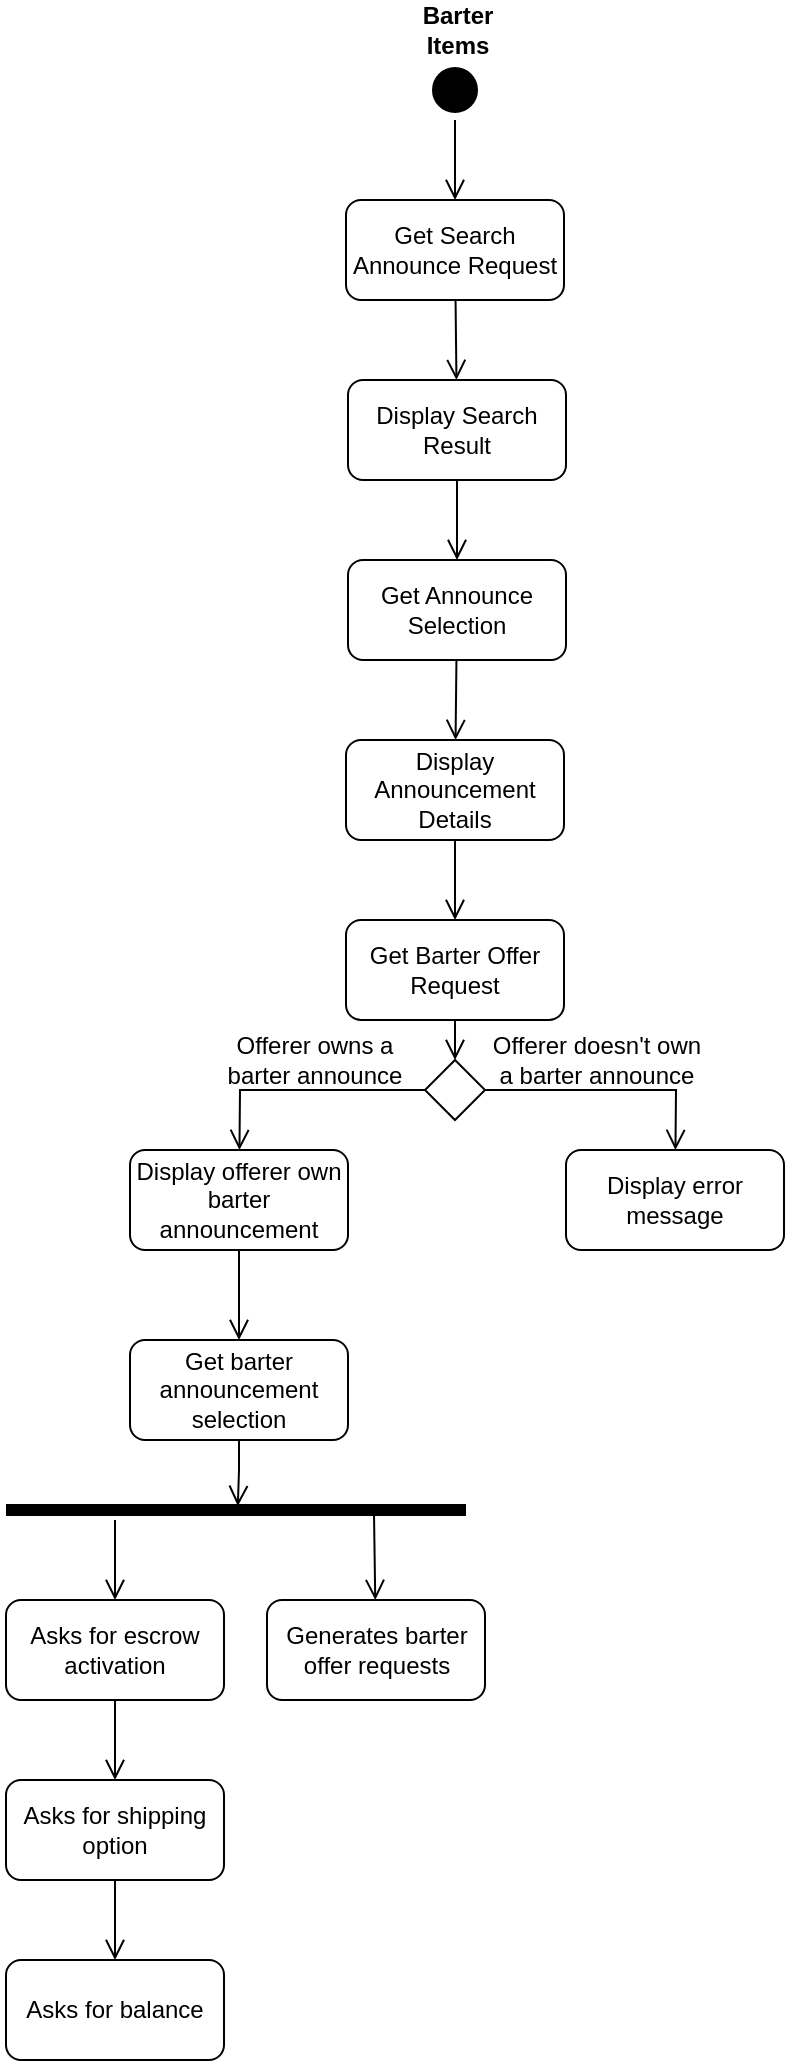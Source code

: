 <mxfile>
    <diagram id="5ac0JvytxKHdpIWxiKF2" name="Pagina-1">
        <mxGraphModel dx="543" dy="351" grid="1" gridSize="10" guides="1" tooltips="1" connect="1" arrows="1" fold="1" page="1" pageScale="1" pageWidth="827" pageHeight="1169" math="0" shadow="0">
            <root>
                <mxCell id="0"/>
                <mxCell id="1" parent="0"/>
                <mxCell id="2" value="" style="ellipse;html=1;shape=startState;fillColor=#000000;strokeColor=#000000;" vertex="1" parent="1">
                    <mxGeometry x="369.5" y="40" width="30" height="30" as="geometry"/>
                </mxCell>
                <mxCell id="3" value="" style="edgeStyle=orthogonalEdgeStyle;html=1;verticalAlign=bottom;endArrow=open;endSize=8;strokeColor=#000000;rounded=0;entryX=0.5;entryY=0;entryDx=0;entryDy=0;" edge="1" parent="1" source="2" target="4">
                    <mxGeometry relative="1" as="geometry">
                        <mxPoint x="384.5" y="130" as="targetPoint"/>
                    </mxGeometry>
                </mxCell>
                <mxCell id="4" value="Get Search Announce Request" style="rounded=1;whiteSpace=wrap;html=1;" vertex="1" parent="1">
                    <mxGeometry x="330" y="110" width="109" height="50" as="geometry"/>
                </mxCell>
                <mxCell id="5" value="&lt;b&gt;Barter Items&lt;/b&gt;" style="text;html=1;align=center;verticalAlign=middle;whiteSpace=wrap;rounded=0;" vertex="1" parent="1">
                    <mxGeometry x="355.5" y="10" width="60" height="30" as="geometry"/>
                </mxCell>
                <mxCell id="6" value="Display Search Result" style="rounded=1;whiteSpace=wrap;html=1;" vertex="1" parent="1">
                    <mxGeometry x="331" y="200" width="109" height="50" as="geometry"/>
                </mxCell>
                <mxCell id="7" value="Get Announce Selection" style="rounded=1;whiteSpace=wrap;html=1;" vertex="1" parent="1">
                    <mxGeometry x="331" y="290" width="109" height="50" as="geometry"/>
                </mxCell>
                <mxCell id="8" value="Display Announcement Details" style="rounded=1;whiteSpace=wrap;html=1;" vertex="1" parent="1">
                    <mxGeometry x="330" y="380" width="109" height="50" as="geometry"/>
                </mxCell>
                <mxCell id="9" value="Get Barter Offer Request" style="rounded=1;whiteSpace=wrap;html=1;" vertex="1" parent="1">
                    <mxGeometry x="330" y="470" width="109" height="50" as="geometry"/>
                </mxCell>
                <mxCell id="10" value="Display offerer own barter announcement" style="rounded=1;whiteSpace=wrap;html=1;" vertex="1" parent="1">
                    <mxGeometry x="222" y="585" width="109" height="50" as="geometry"/>
                </mxCell>
                <mxCell id="11" value="" style="rhombus;whiteSpace=wrap;html=1;" vertex="1" parent="1">
                    <mxGeometry x="369.5" y="540" width="30" height="30" as="geometry"/>
                </mxCell>
                <mxCell id="12" value="Display error message" style="rounded=1;whiteSpace=wrap;html=1;" vertex="1" parent="1">
                    <mxGeometry x="440" y="585" width="109" height="50" as="geometry"/>
                </mxCell>
                <mxCell id="14" value="" style="endArrow=open;html=1;exitX=1;exitY=0.5;exitDx=0;exitDy=0;rounded=0;endFill=0;endSize=8;" edge="1" parent="1" source="11" target="12">
                    <mxGeometry width="50" height="50" relative="1" as="geometry">
                        <mxPoint x="390" y="490" as="sourcePoint"/>
                        <mxPoint x="440" y="440" as="targetPoint"/>
                        <Array as="points">
                            <mxPoint x="495" y="555"/>
                        </Array>
                    </mxGeometry>
                </mxCell>
                <mxCell id="15" value="" style="endArrow=open;html=1;exitX=0;exitY=0.5;exitDx=0;exitDy=0;rounded=0;endFill=0;endSize=8;" edge="1" parent="1" source="11" target="10">
                    <mxGeometry width="50" height="50" relative="1" as="geometry">
                        <mxPoint x="390" y="490" as="sourcePoint"/>
                        <mxPoint x="380" y="690" as="targetPoint"/>
                        <Array as="points">
                            <mxPoint x="277" y="555"/>
                        </Array>
                    </mxGeometry>
                </mxCell>
                <mxCell id="16" value="" style="endArrow=open;html=1;startArrow=none;startFill=0;endFill=0;rounded=0;endSize=8;entryX=0.5;entryY=0;entryDx=0;entryDy=0;" edge="1" parent="1" source="9" target="11">
                    <mxGeometry width="50" height="50" relative="1" as="geometry">
                        <mxPoint x="600" y="320" as="sourcePoint"/>
                        <mxPoint x="600" y="400" as="targetPoint"/>
                    </mxGeometry>
                </mxCell>
                <mxCell id="17" value="Offerer doesn't own a barter announce" style="text;html=1;strokeColor=none;fillColor=none;align=center;verticalAlign=middle;whiteSpace=wrap;rounded=0;" vertex="1" parent="1">
                    <mxGeometry x="399.5" y="530" width="111" height="20" as="geometry"/>
                </mxCell>
                <mxCell id="18" value="Offerer owns a barter announce" style="text;html=1;strokeColor=none;fillColor=none;align=center;verticalAlign=middle;whiteSpace=wrap;rounded=0;" vertex="1" parent="1">
                    <mxGeometry x="258.5" y="530" width="111" height="20" as="geometry"/>
                </mxCell>
                <mxCell id="19" value="" style="html=1;verticalAlign=bottom;endArrow=open;endSize=8;strokeColor=#000000;rounded=0;" edge="1" parent="1" source="4" target="6">
                    <mxGeometry relative="1" as="geometry">
                        <mxPoint x="460" y="180" as="targetPoint"/>
                        <mxPoint x="500" y="180" as="sourcePoint"/>
                    </mxGeometry>
                </mxCell>
                <mxCell id="20" value="" style="html=1;verticalAlign=bottom;endArrow=open;endSize=8;strokeColor=#000000;rounded=0;" edge="1" parent="1" source="7" target="8">
                    <mxGeometry relative="1" as="geometry">
                        <mxPoint x="600" y="280" as="targetPoint"/>
                        <mxPoint x="600" y="240" as="sourcePoint"/>
                    </mxGeometry>
                </mxCell>
                <mxCell id="21" value="" style="html=1;verticalAlign=bottom;endArrow=open;endSize=8;strokeColor=#000000;rounded=0;" edge="1" parent="1" source="6" target="7">
                    <mxGeometry relative="1" as="geometry">
                        <mxPoint x="620" y="240" as="targetPoint"/>
                        <mxPoint x="390" y="260" as="sourcePoint"/>
                    </mxGeometry>
                </mxCell>
                <mxCell id="22" value="" style="html=1;verticalAlign=bottom;endArrow=open;endSize=8;strokeColor=#000000;rounded=0;" edge="1" parent="1" source="8" target="9">
                    <mxGeometry relative="1" as="geometry">
                        <mxPoint x="700" y="170" as="targetPoint"/>
                        <mxPoint x="700" y="130" as="sourcePoint"/>
                    </mxGeometry>
                </mxCell>
                <mxCell id="25" value="Get barter announcement selection" style="rounded=1;whiteSpace=wrap;html=1;" vertex="1" parent="1">
                    <mxGeometry x="222" y="680" width="109" height="50" as="geometry"/>
                </mxCell>
                <mxCell id="26" value="Generates barter offer requests" style="rounded=1;whiteSpace=wrap;html=1;" vertex="1" parent="1">
                    <mxGeometry x="290.5" y="810" width="109" height="50" as="geometry"/>
                </mxCell>
                <mxCell id="27" value="Asks for escrow activation" style="rounded=1;whiteSpace=wrap;html=1;" vertex="1" parent="1">
                    <mxGeometry x="160" y="810" width="109" height="50" as="geometry"/>
                </mxCell>
                <mxCell id="28" value="Asks for shipping option" style="rounded=1;whiteSpace=wrap;html=1;" vertex="1" parent="1">
                    <mxGeometry x="160" y="900" width="109" height="50" as="geometry"/>
                </mxCell>
                <mxCell id="32" value="" style="edgeStyle=none;rounded=0;html=1;strokeColor=#000000;startArrow=none;startFill=0;endArrow=open;endFill=0;endSize=8;exitX=0.8;exitY=0.65;exitDx=0;exitDy=0;exitPerimeter=0;" edge="1" parent="1" source="29" target="26">
                    <mxGeometry relative="1" as="geometry"/>
                </mxCell>
                <mxCell id="29" value="" style="shape=line;html=1;strokeWidth=6;strokeColor=#000000;" vertex="1" parent="1">
                    <mxGeometry x="160" y="760" width="230" height="10" as="geometry"/>
                </mxCell>
                <mxCell id="30" value="" style="edgeStyle=orthogonalEdgeStyle;html=1;verticalAlign=bottom;endArrow=open;endSize=8;strokeColor=#000000;rounded=0;entryX=0.5;entryY=0;entryDx=0;entryDy=0;" edge="1" source="29" parent="1" target="27">
                    <mxGeometry relative="1" as="geometry">
                        <mxPoint x="339" y="835" as="targetPoint"/>
                        <Array as="points">
                            <mxPoint x="210" y="765"/>
                            <mxPoint x="210" y="765"/>
                        </Array>
                    </mxGeometry>
                </mxCell>
                <mxCell id="33" value="" style="edgeStyle=orthogonalEdgeStyle;html=1;verticalAlign=bottom;endArrow=open;endSize=8;strokeColor=#000000;rounded=0;entryX=0.5;entryY=0;entryDx=0;entryDy=0;exitX=0.5;exitY=1;exitDx=0;exitDy=0;" edge="1" parent="1" source="27" target="28">
                    <mxGeometry relative="1" as="geometry">
                        <mxPoint x="220" y="960" as="targetPoint"/>
                        <mxPoint x="220" y="900" as="sourcePoint"/>
                        <Array as="points">
                            <mxPoint x="215" y="900"/>
                            <mxPoint x="215" y="900"/>
                        </Array>
                    </mxGeometry>
                </mxCell>
                <mxCell id="35" value="" style="edgeStyle=orthogonalEdgeStyle;html=1;verticalAlign=bottom;endArrow=open;endSize=8;strokeColor=#000000;rounded=0;entryX=0.5;entryY=0;entryDx=0;entryDy=0;exitX=0.5;exitY=1;exitDx=0;exitDy=0;" edge="1" parent="1" source="28" target="36">
                    <mxGeometry relative="1" as="geometry">
                        <mxPoint x="240" y="1120" as="targetPoint"/>
                        <mxPoint x="240" y="1080" as="sourcePoint"/>
                    </mxGeometry>
                </mxCell>
                <mxCell id="36" value="Asks for balance" style="rounded=1;whiteSpace=wrap;html=1;" vertex="1" parent="1">
                    <mxGeometry x="160" y="990" width="109" height="50" as="geometry"/>
                </mxCell>
                <mxCell id="37" value="" style="edgeStyle=orthogonalEdgeStyle;html=1;verticalAlign=bottom;endArrow=open;endSize=8;strokeColor=#000000;rounded=0;exitX=0.5;exitY=1;exitDx=0;exitDy=0;entryX=0.504;entryY=0.3;entryDx=0;entryDy=0;entryPerimeter=0;" edge="1" parent="1" source="25" target="29">
                    <mxGeometry relative="1" as="geometry">
                        <mxPoint x="320" y="750" as="targetPoint"/>
                        <mxPoint x="550" y="780" as="sourcePoint"/>
                    </mxGeometry>
                </mxCell>
                <mxCell id="38" value="" style="edgeStyle=none;rounded=0;html=1;strokeColor=#000000;startArrow=none;startFill=0;endArrow=open;endFill=0;endSize=8;exitX=0.5;exitY=1;exitDx=0;exitDy=0;" edge="1" parent="1" source="10" target="25">
                    <mxGeometry relative="1" as="geometry">
                        <mxPoint x="390" y="690" as="sourcePoint"/>
                        <mxPoint x="390.632" y="733" as="targetPoint"/>
                    </mxGeometry>
                </mxCell>
            </root>
        </mxGraphModel>
    </diagram>
</mxfile>